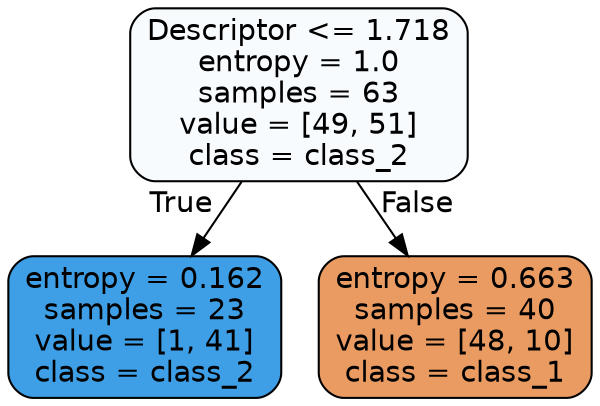 digraph Tree {
node [shape=box, style="filled, rounded", color="black", fontname="helvetica"] ;
edge [fontname="helvetica"] ;
0 [label="Descriptor <= 1.718\nentropy = 1.0\nsamples = 63\nvalue = [49, 51]\nclass = class_2", fillcolor="#f7fbfe"] ;
1 [label="entropy = 0.162\nsamples = 23\nvalue = [1, 41]\nclass = class_2", fillcolor="#3e9fe6"] ;
0 -> 1 [labeldistance=2.5, labelangle=45, headlabel="True"] ;
2 [label="entropy = 0.663\nsamples = 40\nvalue = [48, 10]\nclass = class_1", fillcolor="#ea9b62"] ;
0 -> 2 [labeldistance=2.5, labelangle=-45, headlabel="False"] ;
}